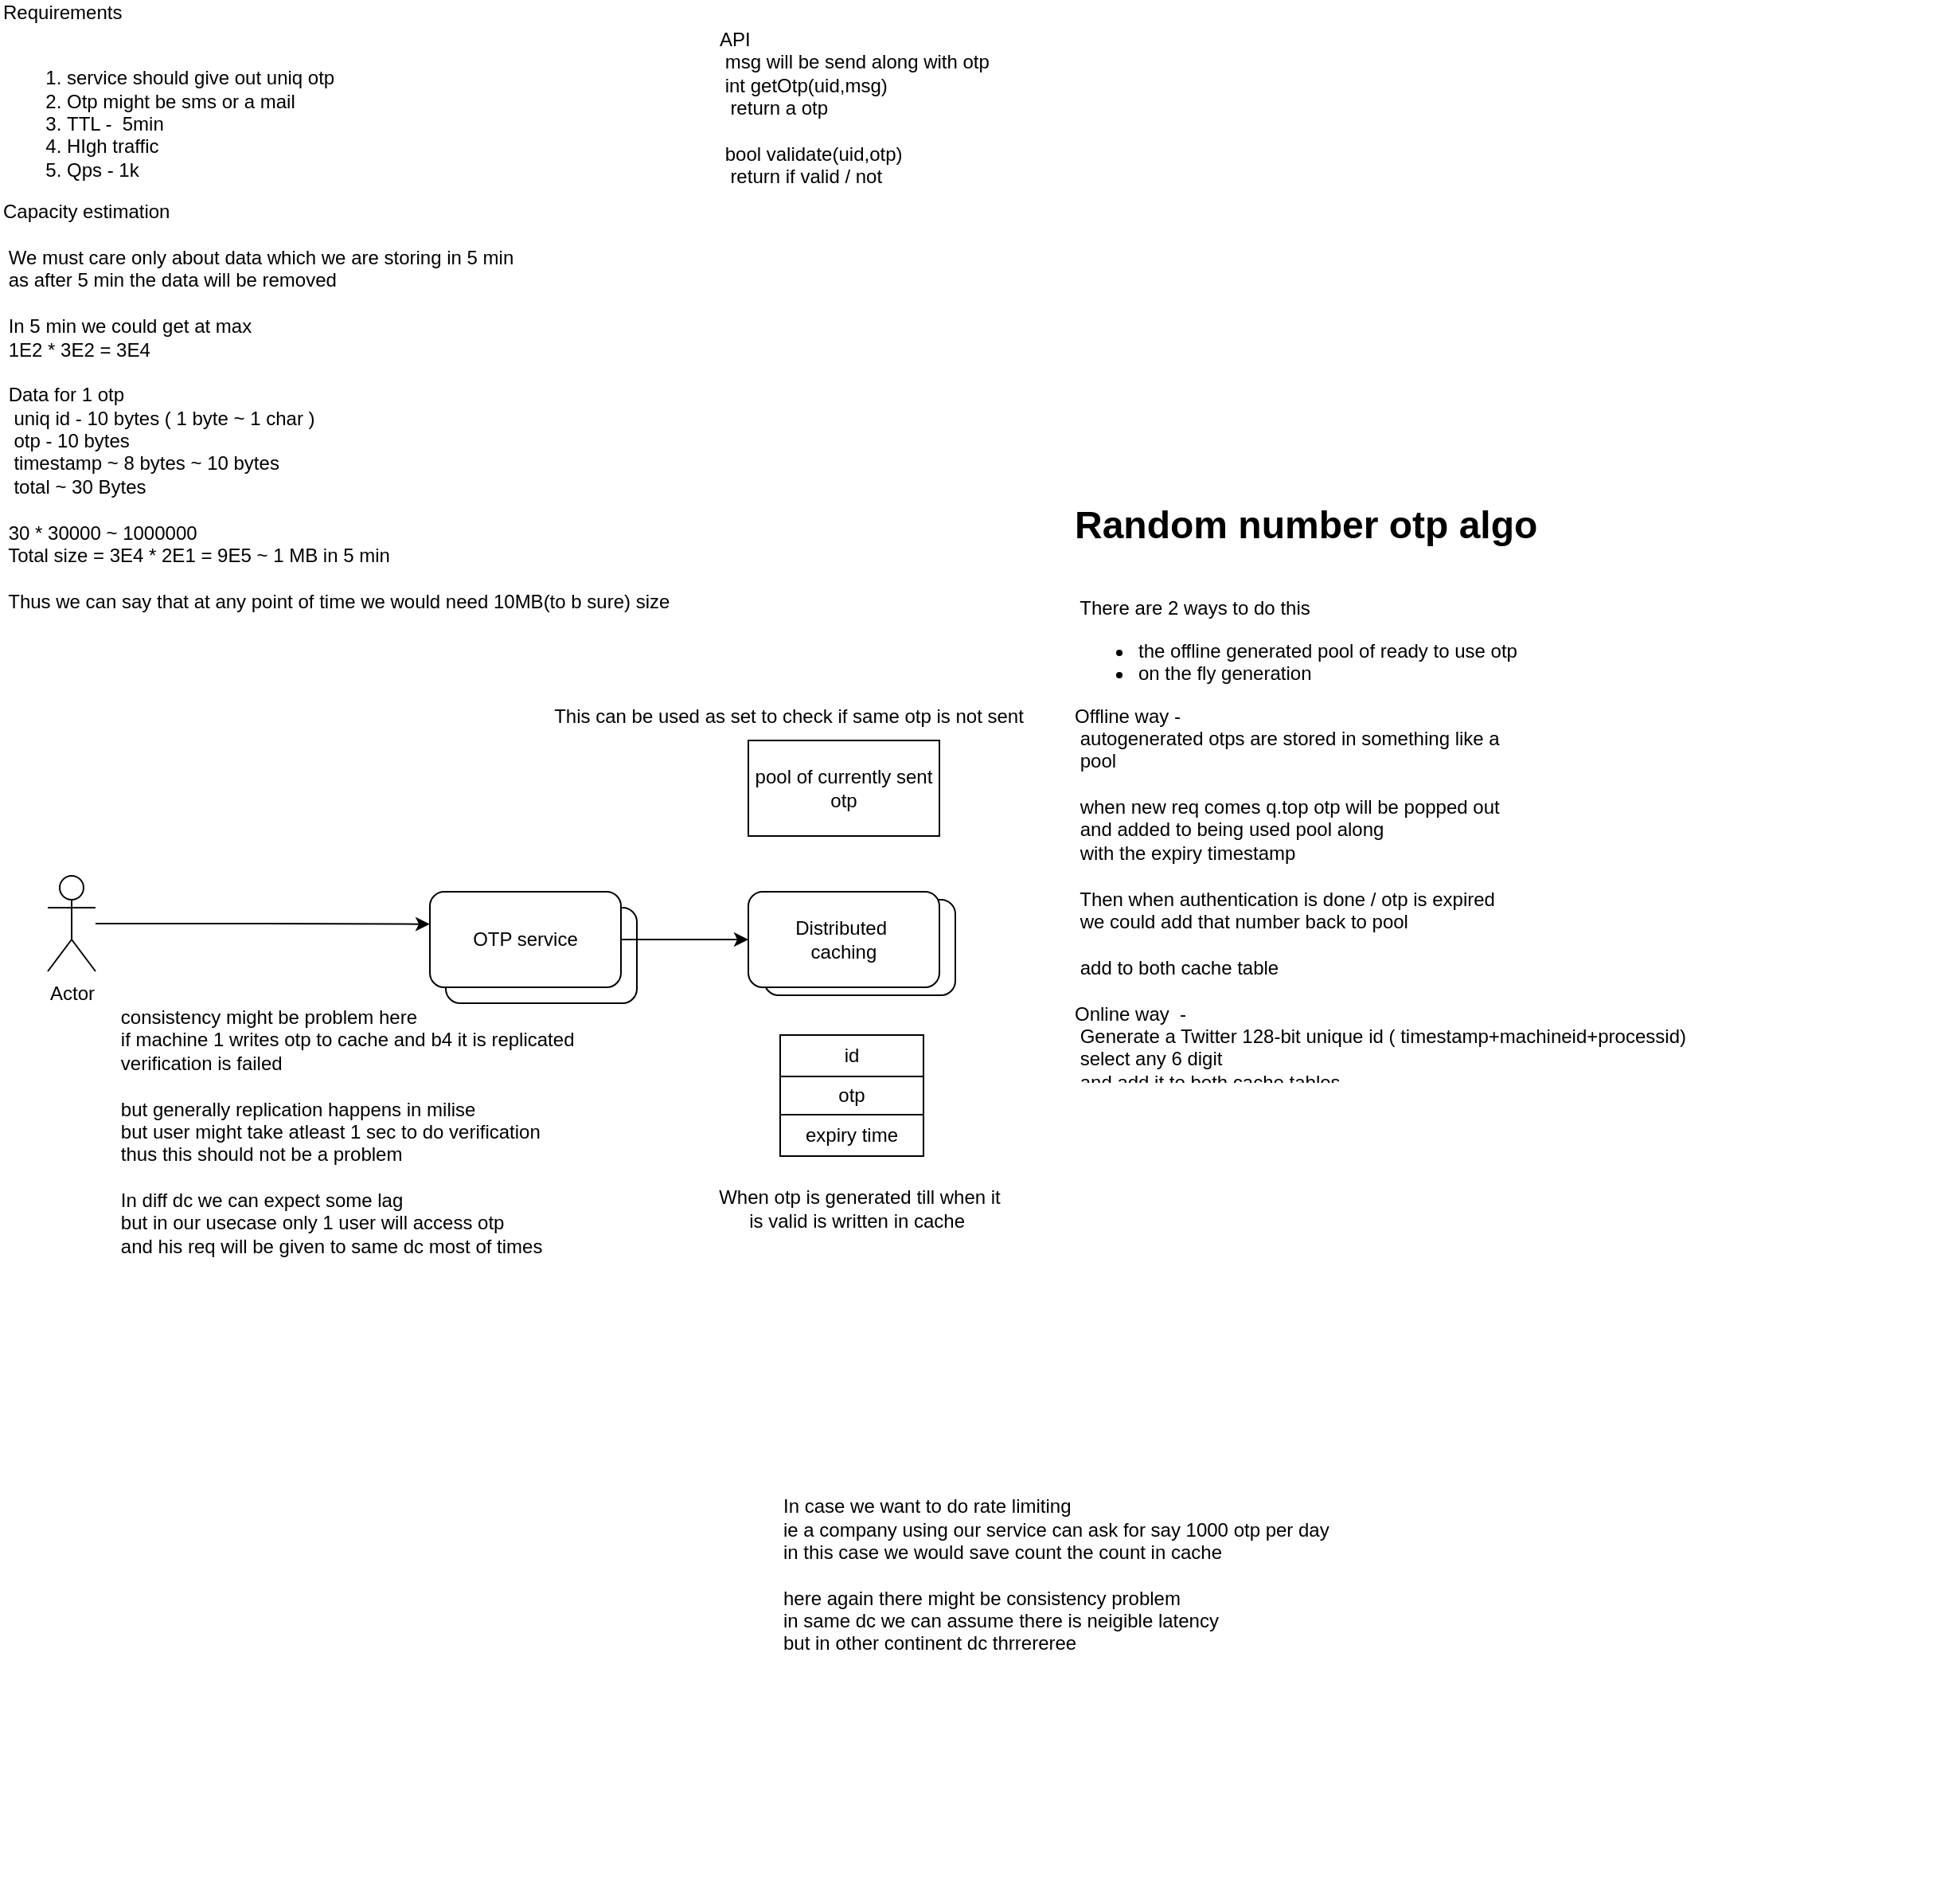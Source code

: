 <mxfile version="15.9.4" type="github">
  <diagram id="5Mz5S5Dn57lBXB-KB1DM" name="Page-1">
    <mxGraphModel dx="2602" dy="497" grid="1" gridSize="10" guides="1" tooltips="1" connect="1" arrows="1" fold="1" page="1" pageScale="1" pageWidth="827" pageHeight="1169" math="0" shadow="0">
      <root>
        <mxCell id="0" />
        <mxCell id="1" parent="0" />
        <mxCell id="rRxszgVqbAuUqqFobiaQ-1" value="Requirements&lt;br&gt;&lt;br&gt;&lt;ol&gt;&lt;li&gt;service should give out uniq otp&lt;/li&gt;&lt;li&gt;Otp might be sms or a mail&lt;/li&gt;&lt;li&gt;TTL -&amp;nbsp; 5min&lt;/li&gt;&lt;li&gt;HIgh traffic&amp;nbsp;&lt;/li&gt;&lt;li&gt;Qps - 1k&lt;/li&gt;&lt;/ol&gt;&lt;div&gt;Capacity estimation&lt;/div&gt;&lt;div&gt;&lt;br&gt;&lt;/div&gt;&lt;div&gt;&lt;span style=&quot;white-space: pre&quot;&gt;	&lt;/span&gt;We must care only about data which we are storing in 5 min&lt;br&gt;&lt;/div&gt;&lt;div&gt;&lt;span style=&quot;white-space: pre&quot;&gt;&lt;span style=&quot;white-space: pre&quot;&gt;	&lt;/span&gt;as after 5 min the data will be removed&lt;/span&gt;&lt;/div&gt;&lt;div&gt;&lt;span style=&quot;white-space: pre&quot;&gt;	&lt;/span&gt;&lt;br&gt;&lt;/div&gt;&lt;div&gt;&lt;span style=&quot;white-space: pre&quot;&gt;	&lt;/span&gt;In 5 min we could get at max&amp;nbsp;&lt;br&gt;&lt;/div&gt;&lt;div&gt;&lt;span style=&quot;white-space: pre&quot;&gt;&lt;span style=&quot;white-space: pre&quot;&gt;	&lt;/span&gt;1E2	* 3E2 = 3E4&lt;/span&gt;&lt;br&gt;&lt;/div&gt;&lt;div&gt;&lt;span style=&quot;white-space: pre&quot;&gt;&lt;span style=&quot;white-space: pre&quot;&gt;	&lt;/span&gt;&lt;br&gt;&lt;/span&gt;&lt;/div&gt;&lt;div&gt;&lt;span style=&quot;white-space: pre&quot;&gt;	&lt;/span&gt;Data for 1 otp&amp;nbsp;&lt;br&gt;&lt;/div&gt;&lt;div&gt;&lt;span style=&quot;white-space: pre&quot;&gt;	&lt;span style=&quot;white-space: pre&quot;&gt;	&lt;/span&gt;&lt;/span&gt;uniq id - 10 bytes ( 1 byte ~ 1 char )&amp;nbsp;&amp;nbsp;&lt;br&gt;&lt;/div&gt;&lt;div&gt;&lt;span style=&quot;white-space: pre&quot;&gt;&lt;span style=&quot;white-space: pre&quot;&gt;	&lt;/span&gt;&lt;span style=&quot;white-space: pre&quot;&gt;	&lt;/span&gt;otp - 10 bytes 	&lt;span style=&quot;white-space: pre&quot;&gt;	&lt;/span&gt;&lt;/span&gt;&lt;br&gt;&lt;/div&gt;&lt;div&gt;&lt;span style=&quot;white-space: pre&quot;&gt;	&lt;/span&gt;&lt;span style=&quot;white-space: pre&quot;&gt;	&lt;/span&gt;timestamp ~ 8 bytes ~ 10 bytes&lt;br&gt;&lt;/div&gt;&lt;div&gt;&lt;span style=&quot;white-space: pre&quot;&gt;&lt;span style=&quot;white-space: pre&quot;&gt;	&lt;span style=&quot;white-space: pre&quot;&gt;	&lt;/span&gt;t&lt;/span&gt;otal ~ 30 Bytes &lt;br&gt;&lt;/span&gt;&lt;/div&gt;&lt;div&gt;&lt;/div&gt;&lt;div&gt;&lt;span style=&quot;white-space: pre&quot;&gt;&lt;span style=&quot;white-space: pre&quot;&gt;	&lt;/span&gt;&lt;span style=&quot;white-space: pre&quot;&gt;	&lt;/span&gt;&lt;br&gt;&lt;/span&gt;&lt;/div&gt;&lt;div&gt;&lt;span style=&quot;white-space: pre&quot;&gt;&lt;span style=&quot;white-space: pre&quot;&gt;	&lt;/span&gt;30 * 30000 ~ 1000000&lt;br&gt;&lt;/span&gt;&lt;/div&gt;&lt;div&gt;&lt;span style=&quot;white-space: pre&quot;&gt;&lt;span style=&quot;white-space: pre&quot;&gt;	&lt;/span&gt;Total size = 3E4 * 2E1 = 9E5 ~ 1 MB in 5 min&lt;br&gt;&lt;/span&gt;&lt;/div&gt;&lt;div&gt;&lt;span style=&quot;white-space: pre&quot;&gt;&lt;span style=&quot;white-space: pre&quot;&gt;	&lt;/span&gt;&lt;br&gt;&lt;/span&gt;&lt;/div&gt;&lt;div&gt;&lt;span style=&quot;white-space: pre&quot;&gt;	&lt;/span&gt;Thus we can say that at any point of time we would need 10MB(to b sure) size&amp;nbsp;&lt;br&gt;&lt;/div&gt;&lt;div&gt;&lt;span style=&quot;white-space: pre&quot;&gt;&lt;br&gt;&lt;/span&gt;&lt;/div&gt;" style="text;html=1;strokeColor=none;fillColor=none;align=left;verticalAlign=middle;whiteSpace=wrap;rounded=0;" vertex="1" parent="1">
          <mxGeometry x="-1630" y="60" width="470" height="400" as="geometry" />
        </mxCell>
        <mxCell id="rRxszgVqbAuUqqFobiaQ-2" value="API&lt;br&gt;&lt;span style=&quot;white-space: pre&quot;&gt;	&lt;/span&gt;msg will be send along with otp&lt;br&gt;&lt;span style=&quot;white-space: pre&quot;&gt;	&lt;/span&gt;int getOtp(uid,msg)&amp;nbsp;&lt;br&gt;&lt;span style=&quot;white-space: pre&quot;&gt;	&lt;/span&gt;&lt;span style=&quot;white-space: pre&quot;&gt;	&lt;/span&gt;return a otp&lt;br&gt;&lt;span style=&quot;white-space: pre&quot;&gt;	&lt;/span&gt;&lt;br&gt;&lt;span style=&quot;white-space: pre&quot;&gt;	&lt;/span&gt;bool validate(uid,otp)&lt;br&gt;&lt;span style=&quot;white-space: pre&quot;&gt;	&lt;/span&gt;&lt;span style=&quot;white-space: pre&quot;&gt;	&lt;/span&gt;return if valid / not&amp;nbsp;&amp;nbsp;&lt;br&gt;&lt;span style=&quot;white-space: pre&quot;&gt;	&lt;/span&gt;" style="text;html=1;strokeColor=none;fillColor=none;align=left;verticalAlign=middle;whiteSpace=wrap;rounded=0;" vertex="1" parent="1">
          <mxGeometry x="-1180" y="80" width="240" height="110" as="geometry" />
        </mxCell>
        <mxCell id="rRxszgVqbAuUqqFobiaQ-20" style="edgeStyle=orthogonalEdgeStyle;rounded=0;orthogonalLoop=1;jettySize=auto;html=1;entryX=0;entryY=0.339;entryDx=0;entryDy=0;entryPerimeter=0;" edge="1" parent="1" source="rRxszgVqbAuUqqFobiaQ-4" target="rRxszgVqbAuUqqFobiaQ-6">
          <mxGeometry relative="1" as="geometry" />
        </mxCell>
        <mxCell id="rRxszgVqbAuUqqFobiaQ-4" value="Actor" style="shape=umlActor;verticalLabelPosition=bottom;verticalAlign=top;html=1;outlineConnect=0;" vertex="1" parent="1">
          <mxGeometry x="-1600" y="610" width="30" height="60" as="geometry" />
        </mxCell>
        <mxCell id="rRxszgVqbAuUqqFobiaQ-7" value="" style="group" vertex="1" connectable="0" parent="1">
          <mxGeometry x="-1360" y="620" width="130" height="70" as="geometry" />
        </mxCell>
        <mxCell id="rRxszgVqbAuUqqFobiaQ-5" value="" style="rounded=1;whiteSpace=wrap;html=1;" vertex="1" parent="rRxszgVqbAuUqqFobiaQ-7">
          <mxGeometry x="10" y="10" width="120" height="60" as="geometry" />
        </mxCell>
        <mxCell id="rRxszgVqbAuUqqFobiaQ-6" value="OTP service" style="rounded=1;whiteSpace=wrap;html=1;" vertex="1" parent="rRxszgVqbAuUqqFobiaQ-7">
          <mxGeometry width="120" height="60" as="geometry" />
        </mxCell>
        <mxCell id="rRxszgVqbAuUqqFobiaQ-11" value="" style="group" vertex="1" connectable="0" parent="1">
          <mxGeometry x="-1160" y="620" width="130" height="65" as="geometry" />
        </mxCell>
        <mxCell id="rRxszgVqbAuUqqFobiaQ-9" value="" style="rounded=1;whiteSpace=wrap;html=1;" vertex="1" parent="rRxszgVqbAuUqqFobiaQ-11">
          <mxGeometry x="10" y="5" width="120" height="60" as="geometry" />
        </mxCell>
        <mxCell id="rRxszgVqbAuUqqFobiaQ-10" value="Distributed &#xa;caching" style="rounded=1;whiteSpace=wrap;html=1;" vertex="1" parent="rRxszgVqbAuUqqFobiaQ-11">
          <mxGeometry width="120" height="60" as="geometry" />
        </mxCell>
        <mxCell id="rRxszgVqbAuUqqFobiaQ-12" value="" style="shape=table;startSize=0;container=1;collapsible=0;childLayout=tableLayout;" vertex="1" parent="1">
          <mxGeometry x="-1140" y="710" width="90" height="76" as="geometry" />
        </mxCell>
        <mxCell id="rRxszgVqbAuUqqFobiaQ-13" value="" style="shape=partialRectangle;collapsible=0;dropTarget=0;pointerEvents=0;fillColor=none;top=0;left=0;bottom=0;right=0;points=[[0,0.5],[1,0.5]];portConstraint=eastwest;" vertex="1" parent="rRxszgVqbAuUqqFobiaQ-12">
          <mxGeometry width="90" height="26" as="geometry" />
        </mxCell>
        <mxCell id="rRxszgVqbAuUqqFobiaQ-14" value="id" style="shape=partialRectangle;html=1;whiteSpace=wrap;connectable=0;overflow=hidden;fillColor=none;top=0;left=0;bottom=0;right=0;pointerEvents=1;" vertex="1" parent="rRxszgVqbAuUqqFobiaQ-13">
          <mxGeometry width="90" height="26" as="geometry">
            <mxRectangle width="90" height="26" as="alternateBounds" />
          </mxGeometry>
        </mxCell>
        <mxCell id="rRxszgVqbAuUqqFobiaQ-15" value="" style="shape=partialRectangle;collapsible=0;dropTarget=0;pointerEvents=0;fillColor=none;top=0;left=0;bottom=0;right=0;points=[[0,0.5],[1,0.5]];portConstraint=eastwest;" vertex="1" parent="rRxszgVqbAuUqqFobiaQ-12">
          <mxGeometry y="26" width="90" height="24" as="geometry" />
        </mxCell>
        <mxCell id="rRxszgVqbAuUqqFobiaQ-16" value="otp" style="shape=partialRectangle;html=1;whiteSpace=wrap;connectable=0;overflow=hidden;fillColor=none;top=0;left=0;bottom=0;right=0;pointerEvents=1;" vertex="1" parent="rRxszgVqbAuUqqFobiaQ-15">
          <mxGeometry width="90" height="24" as="geometry">
            <mxRectangle width="90" height="24" as="alternateBounds" />
          </mxGeometry>
        </mxCell>
        <mxCell id="rRxszgVqbAuUqqFobiaQ-17" value="" style="shape=partialRectangle;collapsible=0;dropTarget=0;pointerEvents=0;fillColor=none;top=0;left=0;bottom=0;right=0;points=[[0,0.5],[1,0.5]];portConstraint=eastwest;" vertex="1" parent="rRxszgVqbAuUqqFobiaQ-12">
          <mxGeometry y="50" width="90" height="26" as="geometry" />
        </mxCell>
        <mxCell id="rRxszgVqbAuUqqFobiaQ-18" value="expiry time" style="shape=partialRectangle;html=1;whiteSpace=wrap;connectable=0;overflow=hidden;fillColor=none;top=0;left=0;bottom=0;right=0;pointerEvents=1;" vertex="1" parent="rRxszgVqbAuUqqFobiaQ-17">
          <mxGeometry width="90" height="26" as="geometry">
            <mxRectangle width="90" height="26" as="alternateBounds" />
          </mxGeometry>
        </mxCell>
        <mxCell id="rRxszgVqbAuUqqFobiaQ-19" value="When otp is generated till when it is valid is written in cache&amp;nbsp;" style="text;html=1;strokeColor=none;fillColor=none;align=center;verticalAlign=middle;whiteSpace=wrap;rounded=0;" vertex="1" parent="1">
          <mxGeometry x="-1180" y="800" width="180" height="37" as="geometry" />
        </mxCell>
        <mxCell id="rRxszgVqbAuUqqFobiaQ-21" style="edgeStyle=orthogonalEdgeStyle;rounded=0;orthogonalLoop=1;jettySize=auto;html=1;" edge="1" parent="1" source="rRxszgVqbAuUqqFobiaQ-6" target="rRxszgVqbAuUqqFobiaQ-10">
          <mxGeometry relative="1" as="geometry" />
        </mxCell>
        <mxCell id="rRxszgVqbAuUqqFobiaQ-22" value="&lt;h1&gt;Random number otp algo&amp;nbsp;&lt;/h1&gt;&lt;div&gt;&lt;br&gt;&lt;/div&gt;&lt;div&gt;&lt;span style=&quot;white-space: pre&quot;&gt;	&lt;/span&gt;There are 2 ways to do this&amp;nbsp;&lt;br&gt;&lt;/div&gt;&lt;div&gt;&lt;ul&gt;&lt;li&gt;the offline generated pool of ready to use otp&amp;nbsp;&lt;/li&gt;&lt;li&gt;on the fly generation&lt;/li&gt;&lt;/ul&gt;&lt;div&gt;Offline way -&amp;nbsp;&lt;/div&gt;&lt;/div&gt;&lt;div&gt;&lt;span style=&quot;white-space: pre&quot;&gt;	&lt;/span&gt;autogenerated otps are stored in something like a&amp;nbsp;&lt;br&gt;&lt;/div&gt;&lt;div&gt;&lt;span style=&quot;white-space: pre&quot;&gt;	&lt;/span&gt;pool&lt;br&gt;&lt;/div&gt;&lt;div&gt;&lt;br&gt;&lt;/div&gt;&lt;div&gt;&lt;span style=&quot;white-space: pre&quot;&gt;&lt;span style=&quot;white-space: pre&quot;&gt;	&lt;/span&gt;when new req comes q.top otp will be popped out&lt;/span&gt;&lt;/div&gt;&lt;div&gt;&lt;span style=&quot;white-space: pre&quot;&gt;&lt;span style=&quot;white-space: pre&quot;&gt;	&lt;/span&gt;and added to being used pool along &lt;/span&gt;&lt;/div&gt;&lt;div&gt;&lt;span style=&quot;white-space: pre&quot;&gt;&lt;span style=&quot;white-space: pre&quot;&gt;	&lt;/span&gt;with the expiry timestamp&lt;/span&gt;&lt;/div&gt;&lt;div&gt;&lt;br&gt;&lt;/div&gt;&lt;div&gt;&lt;span style=&quot;white-space: pre&quot;&gt;&lt;span style=&quot;white-space: pre&quot;&gt;	&lt;/span&gt;Then when authentication is done / otp is expired &lt;/span&gt;&lt;/div&gt;&lt;div&gt;&lt;/div&gt;&lt;div&gt;&lt;/div&gt;&lt;div&gt;&lt;span style=&quot;white-space: pre&quot;&gt;	&lt;/span&gt;&lt;span style=&quot;white-space: pre&quot;&gt;we could add that number back to pool &lt;/span&gt;&lt;br&gt;&lt;/div&gt;&lt;div&gt;&lt;span style=&quot;white-space: pre&quot;&gt;&lt;br&gt;&lt;/span&gt;&lt;/div&gt;&lt;div&gt;&lt;span style=&quot;white-space: pre&quot;&gt;&lt;span style=&quot;white-space: pre&quot;&gt;	&lt;/span&gt;add to both cache table &lt;br&gt;&lt;/span&gt;&lt;/div&gt;&lt;div&gt;&lt;span style=&quot;white-space: pre&quot;&gt;&lt;span style=&quot;white-space: pre&quot;&gt;	&lt;/span&gt; &lt;/span&gt;&lt;/div&gt;&lt;div&gt;&lt;span style=&quot;white-space: pre&quot;&gt;Online way  - &lt;/span&gt;&lt;/div&gt;&lt;div&gt;&lt;span style=&quot;white-space: pre&quot;&gt;&lt;span style=&quot;white-space: pre&quot;&gt;	&lt;/span&gt;Generate a Twitter 128-bit unique id ( timestamp+machineid+processid)&lt;/span&gt;&lt;/div&gt;&lt;div&gt;&lt;span style=&quot;white-space: pre&quot;&gt;&lt;span style=&quot;white-space: pre&quot;&gt;	&lt;/span&gt;select any 6 digit &lt;/span&gt;&lt;/div&gt;&lt;div&gt;&lt;span style=&quot;white-space: pre&quot;&gt;&lt;span style=&quot;white-space: pre&quot;&gt;	&lt;/span&gt;and add it to both cache tables&lt;br&gt;&lt;/span&gt;&lt;span style=&quot;white-space: pre&quot;&gt;&lt;table&gt;&lt;tbody&gt;&lt;tr&gt;&lt;td&gt;&lt;br&gt;&lt;/td&gt;&lt;/tr&gt;&lt;/tbody&gt;&lt;/table&gt;&lt;br&gt;&lt;/span&gt;&lt;/div&gt;&lt;div&gt;&lt;span style=&quot;white-space: pre&quot;&gt;&lt;span style=&quot;white-space: pre&quot;&gt;	&lt;/span&gt;	&lt;/span&gt;&lt;/div&gt;&lt;div&gt;&lt;span style=&quot;white-space: pre&quot;&gt;	&lt;/span&gt;&lt;br&gt;&lt;/div&gt;" style="text;html=1;strokeColor=none;fillColor=none;spacing=5;spacingTop=-20;whiteSpace=wrap;overflow=hidden;rounded=0;" vertex="1" parent="1">
          <mxGeometry x="-960" y="370" width="560" height="370" as="geometry" />
        </mxCell>
        <mxCell id="rRxszgVqbAuUqqFobiaQ-23" value="pool of currently sent otp" style="rounded=0;whiteSpace=wrap;html=1;" vertex="1" parent="1">
          <mxGeometry x="-1160" y="525" width="120" height="60" as="geometry" />
        </mxCell>
        <mxCell id="rRxszgVqbAuUqqFobiaQ-24" value="&lt;div style=&quot;text-align: left&quot;&gt;&lt;span&gt;consistency might be problem here&lt;/span&gt;&lt;/div&gt;&lt;div style=&quot;text-align: left&quot;&gt;&lt;span&gt;if machine 1 writes otp to cache and b4 it is replicated&amp;nbsp;&lt;/span&gt;&lt;/div&gt;&lt;div style=&quot;text-align: left&quot;&gt;&lt;span&gt;verification is failed&amp;nbsp;&lt;/span&gt;&lt;/div&gt;&lt;div style=&quot;text-align: left&quot;&gt;&lt;br&gt;&lt;/div&gt;&lt;div style=&quot;text-align: left&quot;&gt;&lt;span&gt;but generally replication happens in milise&amp;nbsp;&lt;/span&gt;&lt;/div&gt;&lt;div style=&quot;text-align: left&quot;&gt;&lt;span&gt;but user might take atleast 1 sec to do verification&amp;nbsp;&lt;/span&gt;&lt;/div&gt;&lt;div style=&quot;text-align: left&quot;&gt;&lt;span&gt;thus this should not be a problem&lt;/span&gt;&lt;/div&gt;&lt;div style=&quot;text-align: left&quot;&gt;&lt;span&gt;&lt;br&gt;&lt;/span&gt;&lt;/div&gt;&lt;div style=&quot;text-align: left&quot;&gt;&lt;span&gt;In diff dc we can expect some lag&amp;nbsp;&lt;/span&gt;&lt;/div&gt;&lt;div style=&quot;text-align: left&quot;&gt;&lt;span&gt;but in our usecase only 1 user will access otp&amp;nbsp;&lt;/span&gt;&lt;/div&gt;&lt;div style=&quot;text-align: left&quot;&gt;&lt;span&gt;and his req will be given to same dc most of times&amp;nbsp;&lt;/span&gt;&lt;/div&gt;&lt;div style=&quot;text-align: left&quot;&gt;&lt;span&gt;&lt;br&gt;&lt;/span&gt;&lt;/div&gt;&lt;div style=&quot;text-align: left&quot;&gt;&lt;span&gt;&lt;br&gt;&lt;/span&gt;&lt;/div&gt;" style="text;html=1;strokeColor=none;fillColor=none;align=center;verticalAlign=middle;whiteSpace=wrap;rounded=0;" vertex="1" parent="1">
          <mxGeometry x="-1560" y="710" width="300" height="150" as="geometry" />
        </mxCell>
        <mxCell id="rRxszgVqbAuUqqFobiaQ-25" value="This can be used as set to check if same otp is not sent" style="text;html=1;align=center;verticalAlign=middle;resizable=0;points=[];autosize=1;strokeColor=none;fillColor=none;" vertex="1" parent="1">
          <mxGeometry x="-1290" y="500" width="310" height="20" as="geometry" />
        </mxCell>
        <mxCell id="rRxszgVqbAuUqqFobiaQ-26" value="In case we want to do rate limiting&amp;nbsp;&lt;br&gt;ie a company using our service can ask for say 1000 otp per day&amp;nbsp;&lt;br&gt;in this case we would save count the count in cache&lt;br&gt;&lt;br&gt;here again there might be consistency problem&lt;br&gt;in same dc we can assume there is neigible latency&lt;br&gt;but in other continent dc thrrereree" style="text;html=1;strokeColor=none;fillColor=none;align=left;verticalAlign=middle;whiteSpace=wrap;rounded=0;" vertex="1" parent="1">
          <mxGeometry x="-1140" y="854" width="350" height="390" as="geometry" />
        </mxCell>
      </root>
    </mxGraphModel>
  </diagram>
</mxfile>
